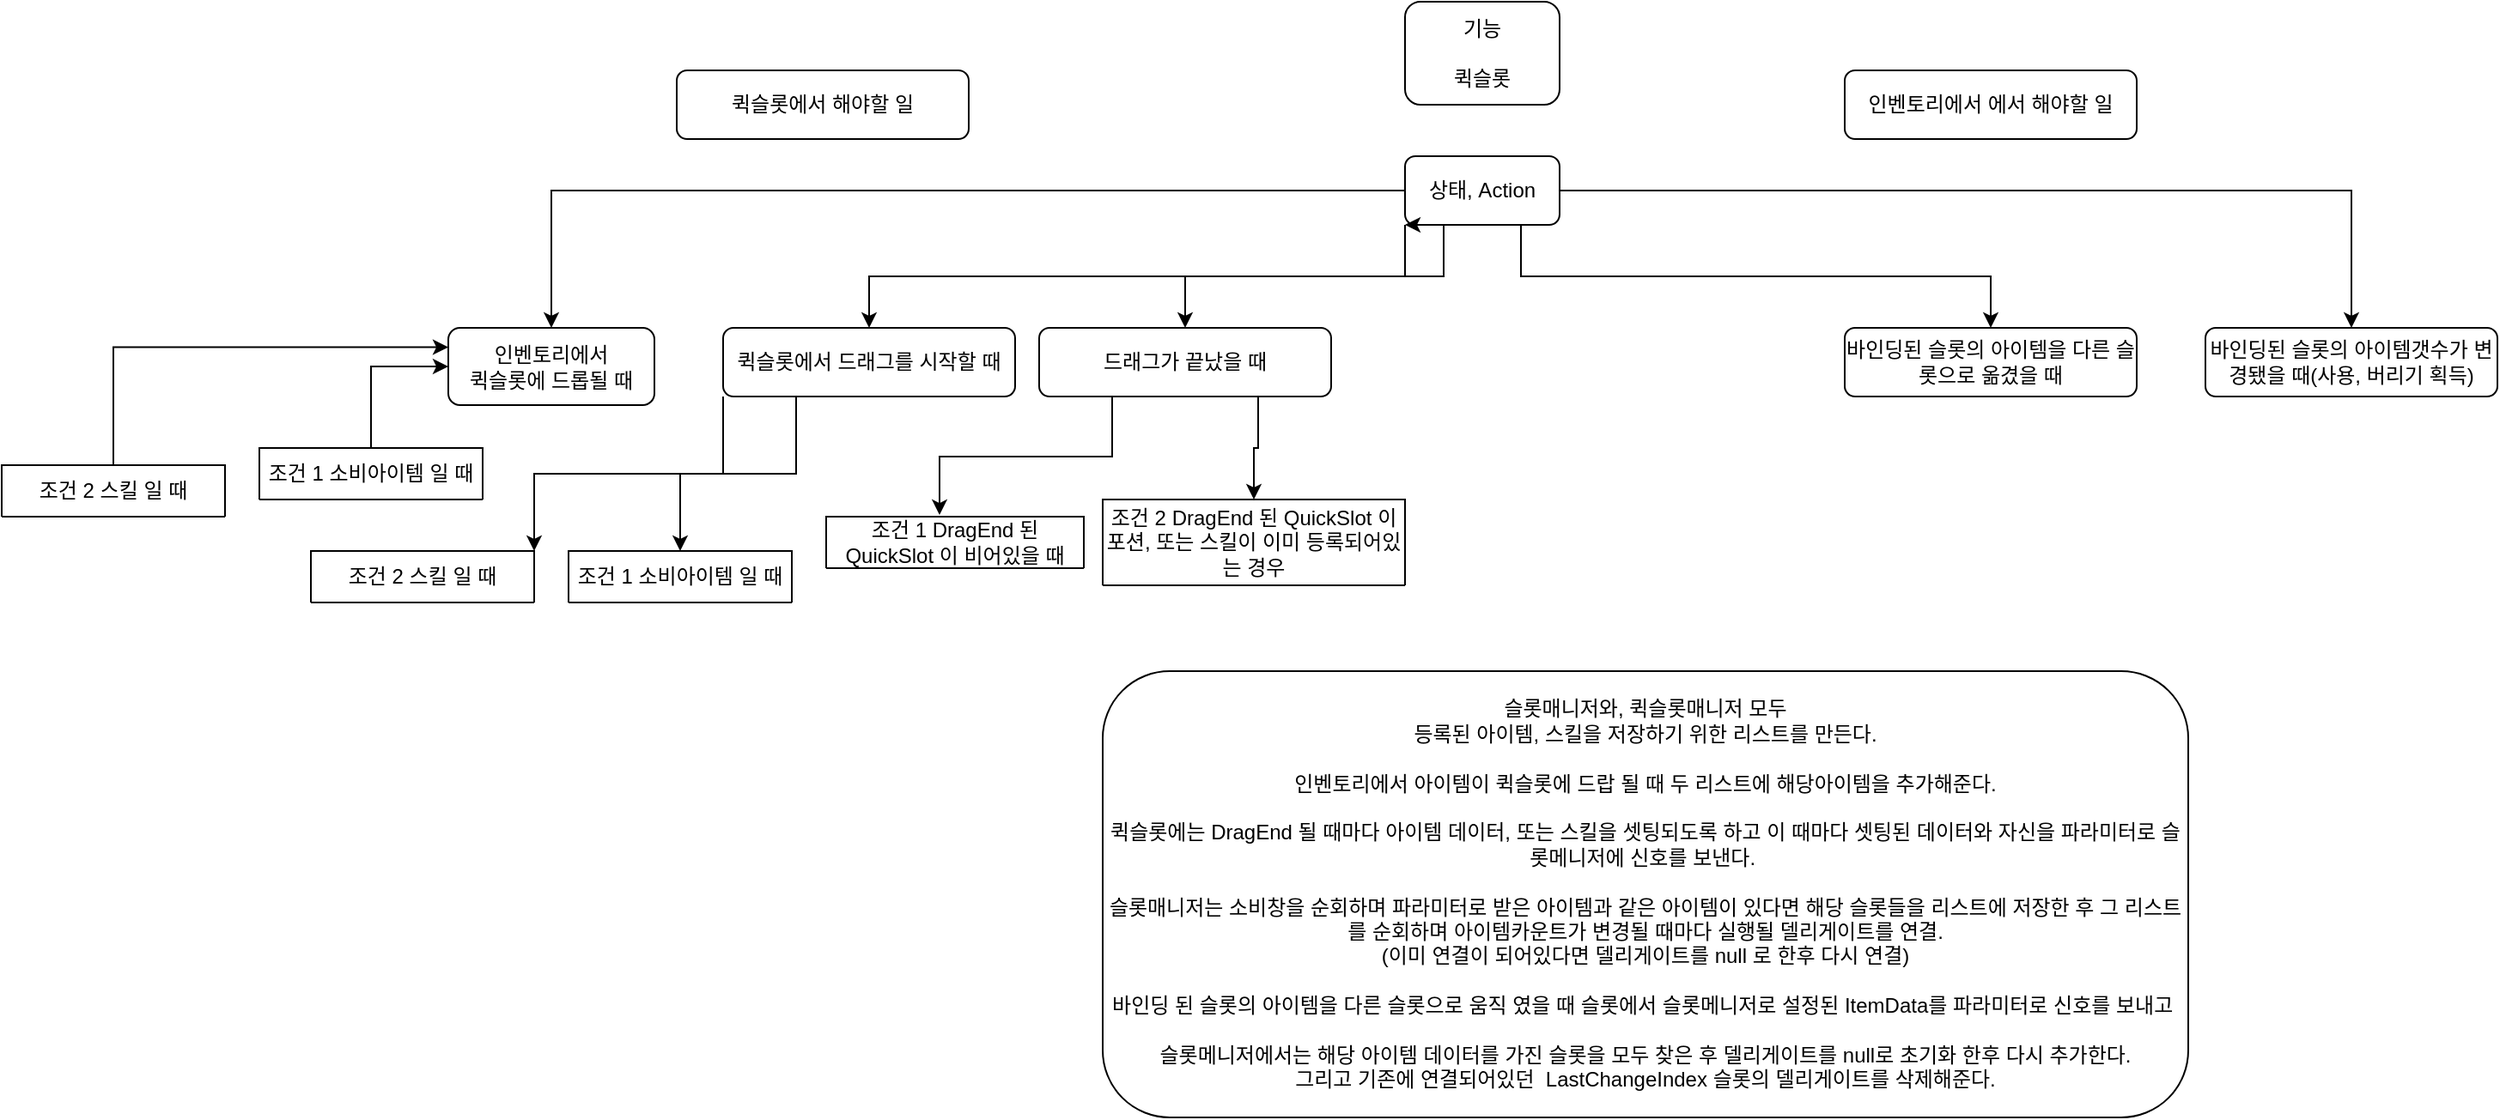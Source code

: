 <mxfile version="21.6.5" type="device">
  <diagram id="C5RBs43oDa-KdzZeNtuy" name="Page-1">
    <mxGraphModel dx="1925" dy="828" grid="1" gridSize="10" guides="1" tooltips="1" connect="1" arrows="1" fold="1" page="1" pageScale="1" pageWidth="827" pageHeight="1169" math="0" shadow="0">
      <root>
        <mxCell id="WIyWlLk6GJQsqaUBKTNV-0" />
        <mxCell id="WIyWlLk6GJQsqaUBKTNV-1" parent="WIyWlLk6GJQsqaUBKTNV-0" />
        <mxCell id="40pjFghJT_TEUv-CEexI-0" value="기능&lt;br&gt;&lt;br&gt;퀵슬롯" style="rounded=1;whiteSpace=wrap;html=1;" parent="WIyWlLk6GJQsqaUBKTNV-1" vertex="1">
          <mxGeometry x="414" y="30" width="90" height="60" as="geometry" />
        </mxCell>
        <mxCell id="rQ5peRrFgbungoV4VilV-2" style="edgeStyle=orthogonalEdgeStyle;rounded=0;orthogonalLoop=1;jettySize=auto;html=1;exitX=0;exitY=0.5;exitDx=0;exitDy=0;" edge="1" parent="WIyWlLk6GJQsqaUBKTNV-1" source="40pjFghJT_TEUv-CEexI-5" target="40pjFghJT_TEUv-CEexI-8">
          <mxGeometry relative="1" as="geometry" />
        </mxCell>
        <mxCell id="rQ5peRrFgbungoV4VilV-3" style="edgeStyle=orthogonalEdgeStyle;rounded=0;orthogonalLoop=1;jettySize=auto;html=1;exitX=0;exitY=1;exitDx=0;exitDy=0;entryX=0.5;entryY=0;entryDx=0;entryDy=0;" edge="1" parent="WIyWlLk6GJQsqaUBKTNV-1" source="40pjFghJT_TEUv-CEexI-5" target="40pjFghJT_TEUv-CEexI-7">
          <mxGeometry relative="1" as="geometry" />
        </mxCell>
        <mxCell id="rQ5peRrFgbungoV4VilV-4" style="edgeStyle=orthogonalEdgeStyle;rounded=0;orthogonalLoop=1;jettySize=auto;html=1;exitX=0.25;exitY=1;exitDx=0;exitDy=0;entryX=0.5;entryY=0;entryDx=0;entryDy=0;" edge="1" parent="WIyWlLk6GJQsqaUBKTNV-1" source="40pjFghJT_TEUv-CEexI-5" target="rQ5peRrFgbungoV4VilV-1">
          <mxGeometry relative="1" as="geometry" />
        </mxCell>
        <mxCell id="rQ5peRrFgbungoV4VilV-6" style="edgeStyle=orthogonalEdgeStyle;rounded=0;orthogonalLoop=1;jettySize=auto;html=1;exitX=0.75;exitY=1;exitDx=0;exitDy=0;entryX=0.5;entryY=0;entryDx=0;entryDy=0;" edge="1" parent="WIyWlLk6GJQsqaUBKTNV-1" source="40pjFghJT_TEUv-CEexI-5" target="rQ5peRrFgbungoV4VilV-5">
          <mxGeometry relative="1" as="geometry" />
        </mxCell>
        <mxCell id="rQ5peRrFgbungoV4VilV-8" style="edgeStyle=orthogonalEdgeStyle;rounded=0;orthogonalLoop=1;jettySize=auto;html=1;exitX=1;exitY=0.5;exitDx=0;exitDy=0;entryX=0.5;entryY=0;entryDx=0;entryDy=0;" edge="1" parent="WIyWlLk6GJQsqaUBKTNV-1" source="40pjFghJT_TEUv-CEexI-5" target="rQ5peRrFgbungoV4VilV-7">
          <mxGeometry relative="1" as="geometry" />
        </mxCell>
        <mxCell id="40pjFghJT_TEUv-CEexI-5" value="상태, Action" style="rounded=1;whiteSpace=wrap;html=1;" parent="WIyWlLk6GJQsqaUBKTNV-1" vertex="1">
          <mxGeometry x="414" y="120" width="90" height="40" as="geometry" />
        </mxCell>
        <mxCell id="rQ5peRrFgbungoV4VilV-24" style="edgeStyle=orthogonalEdgeStyle;rounded=0;orthogonalLoop=1;jettySize=auto;html=1;exitX=0.25;exitY=1;exitDx=0;exitDy=0;entryX=0.5;entryY=0;entryDx=0;entryDy=0;" edge="1" parent="WIyWlLk6GJQsqaUBKTNV-1" source="40pjFghJT_TEUv-CEexI-7" target="rQ5peRrFgbungoV4VilV-20">
          <mxGeometry relative="1" as="geometry" />
        </mxCell>
        <mxCell id="rQ5peRrFgbungoV4VilV-28" style="edgeStyle=orthogonalEdgeStyle;rounded=0;orthogonalLoop=1;jettySize=auto;html=1;exitX=0;exitY=1;exitDx=0;exitDy=0;entryX=1;entryY=0;entryDx=0;entryDy=0;" edge="1" parent="WIyWlLk6GJQsqaUBKTNV-1" source="40pjFghJT_TEUv-CEexI-7" target="rQ5peRrFgbungoV4VilV-22">
          <mxGeometry relative="1" as="geometry" />
        </mxCell>
        <mxCell id="40pjFghJT_TEUv-CEexI-7" value="퀵슬롯에서 드래그를 시작할 때" style="rounded=1;whiteSpace=wrap;html=1;" parent="WIyWlLk6GJQsqaUBKTNV-1" vertex="1">
          <mxGeometry x="17" y="220" width="170" height="40" as="geometry" />
        </mxCell>
        <mxCell id="40pjFghJT_TEUv-CEexI-8" value="인벤토리에서&lt;br&gt;퀵슬롯에 드롭될 때" style="rounded=1;whiteSpace=wrap;html=1;" parent="WIyWlLk6GJQsqaUBKTNV-1" vertex="1">
          <mxGeometry x="-143" y="220" width="120" height="45" as="geometry" />
        </mxCell>
        <mxCell id="rQ5peRrFgbungoV4VilV-11" style="edgeStyle=orthogonalEdgeStyle;rounded=0;orthogonalLoop=1;jettySize=auto;html=1;exitX=0.5;exitY=0;exitDx=0;exitDy=0;entryX=0;entryY=0.5;entryDx=0;entryDy=0;" edge="1" parent="WIyWlLk6GJQsqaUBKTNV-1" source="Ds2CYM-AN2nWmtIw234r-91" target="40pjFghJT_TEUv-CEexI-8">
          <mxGeometry relative="1" as="geometry" />
        </mxCell>
        <mxCell id="Ds2CYM-AN2nWmtIw234r-91" value="조건 1 소비아이템 일 때" style="swimlane;fontStyle=0;childLayout=stackLayout;horizontal=1;startSize=30;horizontalStack=0;resizeParent=1;resizeParentMax=0;resizeLast=0;collapsible=1;marginBottom=0;whiteSpace=wrap;html=1;" parent="WIyWlLk6GJQsqaUBKTNV-1" vertex="1" collapsed="1">
          <mxGeometry x="-253" y="290" width="130" height="30" as="geometry">
            <mxRectangle x="-220" y="330" width="290" height="310" as="alternateBounds" />
          </mxGeometry>
        </mxCell>
        <mxCell id="Ds2CYM-AN2nWmtIw234r-92" value="&lt;span style=&quot;text-align: center;&quot;&gt;&lt;br&gt;&lt;/span&gt;" style="text;strokeColor=none;fillColor=none;align=left;verticalAlign=middle;spacingLeft=4;spacingRight=4;overflow=hidden;points=[[0,0.5],[1,0.5]];portConstraint=eastwest;rotatable=0;whiteSpace=wrap;html=1;" parent="Ds2CYM-AN2nWmtIw234r-91" vertex="1">
          <mxGeometry y="30" width="290" height="280" as="geometry" />
        </mxCell>
        <mxCell id="rQ5peRrFgbungoV4VilV-0" style="edgeStyle=orthogonalEdgeStyle;rounded=0;orthogonalLoop=1;jettySize=auto;html=1;exitX=0.25;exitY=1;exitDx=0;exitDy=0;entryX=0;entryY=1;entryDx=0;entryDy=0;" edge="1" parent="WIyWlLk6GJQsqaUBKTNV-1" source="40pjFghJT_TEUv-CEexI-5" target="40pjFghJT_TEUv-CEexI-5">
          <mxGeometry relative="1" as="geometry" />
        </mxCell>
        <mxCell id="rQ5peRrFgbungoV4VilV-15" style="edgeStyle=orthogonalEdgeStyle;rounded=0;orthogonalLoop=1;jettySize=auto;html=1;exitX=0.25;exitY=1;exitDx=0;exitDy=0;entryX=0.44;entryY=-0.033;entryDx=0;entryDy=0;entryPerimeter=0;" edge="1" parent="WIyWlLk6GJQsqaUBKTNV-1" source="rQ5peRrFgbungoV4VilV-1" target="rQ5peRrFgbungoV4VilV-13">
          <mxGeometry relative="1" as="geometry" />
        </mxCell>
        <mxCell id="rQ5peRrFgbungoV4VilV-18" style="edgeStyle=orthogonalEdgeStyle;rounded=0;orthogonalLoop=1;jettySize=auto;html=1;exitX=0.75;exitY=1;exitDx=0;exitDy=0;" edge="1" parent="WIyWlLk6GJQsqaUBKTNV-1" source="rQ5peRrFgbungoV4VilV-1" target="rQ5peRrFgbungoV4VilV-16">
          <mxGeometry relative="1" as="geometry" />
        </mxCell>
        <mxCell id="rQ5peRrFgbungoV4VilV-1" value="드래그가 끝났을 때" style="rounded=1;whiteSpace=wrap;html=1;" vertex="1" parent="WIyWlLk6GJQsqaUBKTNV-1">
          <mxGeometry x="201" y="220" width="170" height="40" as="geometry" />
        </mxCell>
        <mxCell id="rQ5peRrFgbungoV4VilV-5" value="바인딩된 슬롯의 아이템을 다른 슬롯으로 옮겼을 때" style="rounded=1;whiteSpace=wrap;html=1;" vertex="1" parent="WIyWlLk6GJQsqaUBKTNV-1">
          <mxGeometry x="670" y="220" width="170" height="40" as="geometry" />
        </mxCell>
        <mxCell id="rQ5peRrFgbungoV4VilV-7" value="바인딩된 슬롯의 아이템갯수가 변경됐을 때(사용, 버리기 획득)" style="rounded=1;whiteSpace=wrap;html=1;" vertex="1" parent="WIyWlLk6GJQsqaUBKTNV-1">
          <mxGeometry x="880" y="220" width="170" height="40" as="geometry" />
        </mxCell>
        <mxCell id="rQ5peRrFgbungoV4VilV-19" style="edgeStyle=orthogonalEdgeStyle;rounded=0;orthogonalLoop=1;jettySize=auto;html=1;exitX=0.5;exitY=0;exitDx=0;exitDy=0;entryX=0;entryY=0.25;entryDx=0;entryDy=0;" edge="1" parent="WIyWlLk6GJQsqaUBKTNV-1" source="rQ5peRrFgbungoV4VilV-9" target="40pjFghJT_TEUv-CEexI-8">
          <mxGeometry relative="1" as="geometry" />
        </mxCell>
        <mxCell id="rQ5peRrFgbungoV4VilV-9" value="조건 2 스킬 일 때" style="swimlane;fontStyle=0;childLayout=stackLayout;horizontal=1;startSize=30;horizontalStack=0;resizeParent=1;resizeParentMax=0;resizeLast=0;collapsible=1;marginBottom=0;whiteSpace=wrap;html=1;" vertex="1" collapsed="1" parent="WIyWlLk6GJQsqaUBKTNV-1">
          <mxGeometry x="-403" y="300" width="130" height="30" as="geometry">
            <mxRectangle x="-220" y="330" width="290" height="310" as="alternateBounds" />
          </mxGeometry>
        </mxCell>
        <mxCell id="rQ5peRrFgbungoV4VilV-10" value="&lt;span style=&quot;text-align: center;&quot;&gt;&lt;br&gt;&lt;/span&gt;" style="text;strokeColor=none;fillColor=none;align=left;verticalAlign=middle;spacingLeft=4;spacingRight=4;overflow=hidden;points=[[0,0.5],[1,0.5]];portConstraint=eastwest;rotatable=0;whiteSpace=wrap;html=1;" vertex="1" parent="rQ5peRrFgbungoV4VilV-9">
          <mxGeometry y="30" width="290" height="280" as="geometry" />
        </mxCell>
        <mxCell id="rQ5peRrFgbungoV4VilV-13" value="조건 1 DragEnd 된 QuickSlot 이 비어있을 때" style="swimlane;fontStyle=0;childLayout=stackLayout;horizontal=1;startSize=30;horizontalStack=0;resizeParent=1;resizeParentMax=0;resizeLast=0;collapsible=1;marginBottom=0;whiteSpace=wrap;html=1;" vertex="1" collapsed="1" parent="WIyWlLk6GJQsqaUBKTNV-1">
          <mxGeometry x="77" y="330" width="150" height="30" as="geometry">
            <mxRectangle x="300" y="320" width="290" height="310" as="alternateBounds" />
          </mxGeometry>
        </mxCell>
        <mxCell id="rQ5peRrFgbungoV4VilV-14" value="&lt;span style=&quot;text-align: center;&quot;&gt;&lt;br&gt;&lt;/span&gt;" style="text;strokeColor=none;fillColor=none;align=left;verticalAlign=middle;spacingLeft=4;spacingRight=4;overflow=hidden;points=[[0,0.5],[1,0.5]];portConstraint=eastwest;rotatable=0;whiteSpace=wrap;html=1;" vertex="1" parent="rQ5peRrFgbungoV4VilV-13">
          <mxGeometry y="30" width="290" height="280" as="geometry" />
        </mxCell>
        <mxCell id="rQ5peRrFgbungoV4VilV-16" value="조건 2 DragEnd 된 QuickSlot 이 포션, 또는 스킬이 이미 등록되어있는 경우" style="swimlane;fontStyle=0;childLayout=stackLayout;horizontal=1;startSize=120;horizontalStack=0;resizeParent=1;resizeParentMax=0;resizeLast=0;collapsible=1;marginBottom=0;whiteSpace=wrap;html=1;" vertex="1" collapsed="1" parent="WIyWlLk6GJQsqaUBKTNV-1">
          <mxGeometry x="238" y="320" width="176" height="50" as="geometry">
            <mxRectangle x="238" y="320" width="170" height="170" as="alternateBounds" />
          </mxGeometry>
        </mxCell>
        <mxCell id="rQ5peRrFgbungoV4VilV-17" value="&lt;span style=&quot;text-align: center;&quot;&gt;데이터를 변경하기 전&lt;br&gt;TempSlot에 데이터를 먼저 옮긴다.&lt;br&gt;&lt;br&gt;&lt;/span&gt;" style="text;strokeColor=none;fillColor=none;align=left;verticalAlign=middle;spacingLeft=4;spacingRight=4;overflow=hidden;points=[[0,0.5],[1,0.5]];portConstraint=eastwest;rotatable=0;whiteSpace=wrap;html=1;" vertex="1" parent="rQ5peRrFgbungoV4VilV-16">
          <mxGeometry y="120" width="170" height="50" as="geometry" />
        </mxCell>
        <mxCell id="rQ5peRrFgbungoV4VilV-20" value="조건 1 소비아이템 일 때" style="swimlane;fontStyle=0;childLayout=stackLayout;horizontal=1;startSize=30;horizontalStack=0;resizeParent=1;resizeParentMax=0;resizeLast=0;collapsible=1;marginBottom=0;whiteSpace=wrap;html=1;" vertex="1" collapsed="1" parent="WIyWlLk6GJQsqaUBKTNV-1">
          <mxGeometry x="-73" y="350" width="130" height="30" as="geometry">
            <mxRectangle x="-220" y="330" width="290" height="310" as="alternateBounds" />
          </mxGeometry>
        </mxCell>
        <mxCell id="rQ5peRrFgbungoV4VilV-21" value="&lt;span style=&quot;text-align: center;&quot;&gt;&lt;br&gt;&lt;/span&gt;" style="text;strokeColor=none;fillColor=none;align=left;verticalAlign=middle;spacingLeft=4;spacingRight=4;overflow=hidden;points=[[0,0.5],[1,0.5]];portConstraint=eastwest;rotatable=0;whiteSpace=wrap;html=1;" vertex="1" parent="rQ5peRrFgbungoV4VilV-20">
          <mxGeometry y="30" width="290" height="280" as="geometry" />
        </mxCell>
        <mxCell id="rQ5peRrFgbungoV4VilV-22" value="조건 2 스킬 일 때" style="swimlane;fontStyle=0;childLayout=stackLayout;horizontal=1;startSize=30;horizontalStack=0;resizeParent=1;resizeParentMax=0;resizeLast=0;collapsible=1;marginBottom=0;whiteSpace=wrap;html=1;" vertex="1" collapsed="1" parent="WIyWlLk6GJQsqaUBKTNV-1">
          <mxGeometry x="-223" y="350" width="130" height="30" as="geometry">
            <mxRectangle x="-220" y="330" width="290" height="310" as="alternateBounds" />
          </mxGeometry>
        </mxCell>
        <mxCell id="rQ5peRrFgbungoV4VilV-23" value="&lt;span style=&quot;text-align: center;&quot;&gt;&lt;br&gt;&lt;/span&gt;" style="text;strokeColor=none;fillColor=none;align=left;verticalAlign=middle;spacingLeft=4;spacingRight=4;overflow=hidden;points=[[0,0.5],[1,0.5]];portConstraint=eastwest;rotatable=0;whiteSpace=wrap;html=1;" vertex="1" parent="rQ5peRrFgbungoV4VilV-22">
          <mxGeometry y="30" width="290" height="280" as="geometry" />
        </mxCell>
        <mxCell id="rQ5peRrFgbungoV4VilV-29" value="퀵슬롯에서 해야할 일" style="rounded=1;whiteSpace=wrap;html=1;" vertex="1" parent="WIyWlLk6GJQsqaUBKTNV-1">
          <mxGeometry x="-10" y="70" width="170" height="40" as="geometry" />
        </mxCell>
        <mxCell id="rQ5peRrFgbungoV4VilV-30" value="인벤토리에서 에서 해야할 일" style="rounded=1;whiteSpace=wrap;html=1;" vertex="1" parent="WIyWlLk6GJQsqaUBKTNV-1">
          <mxGeometry x="670" y="70" width="170" height="40" as="geometry" />
        </mxCell>
        <mxCell id="rQ5peRrFgbungoV4VilV-31" value="슬롯매니저와, 퀵슬롯매니저 모두&lt;br&gt;등록된 아이템, 스킬을 저장하기 위한 리스트를 만든다.&lt;br&gt;&lt;br&gt;인벤토리에서 아이템이 퀵슬롯에 드랍 될 때 두 리스트에 해당아이템을 추가해준다.&lt;br&gt;&lt;br&gt;퀵슬롯에는 DragEnd 될 때마다 아이템 데이터, 또는 스킬을 셋팅되도록 하고 이 때마다 셋팅된 데이터와 자신을 파라미터로 슬롯메니저에 신호를 보낸다.&amp;nbsp;&lt;br&gt;&lt;br&gt;슬롯매니저는 소비창을 순회하며 파라미터로 받은 아이템과 같은 아이템이 있다면 해당 슬롯들을 리스트에 저장한 후 그 리스트를 순회하며 아이템카운트가 변경될 때마다 실행될 델리게이트를 연결.&lt;br&gt;(이미 연결이 되어있다면 델리게이트를 null 로 한후 다시 연결)&lt;br&gt;&lt;br&gt;바인딩 된 슬롯의 아이템을 다른 슬롯으로 움직 였을 때 슬롯에서 슬롯메니저로 설정된 ItemData를 파라미터로 신호를 보내고&amp;nbsp;&lt;br&gt;&lt;br&gt;슬롯메니저에서는 해당 아이템 데이터를 가진 슬롯을 모두 찾은 후 델리게이트를 null로 초기화 한후 다시 추가한다.&lt;br&gt;그리고 기존에 연결되어있던&amp;nbsp; LastChangeIndex 슬롯의 델리게이트를 삭제해준다." style="rounded=1;whiteSpace=wrap;html=1;" vertex="1" parent="WIyWlLk6GJQsqaUBKTNV-1">
          <mxGeometry x="238" y="420" width="632" height="260" as="geometry" />
        </mxCell>
      </root>
    </mxGraphModel>
  </diagram>
</mxfile>
